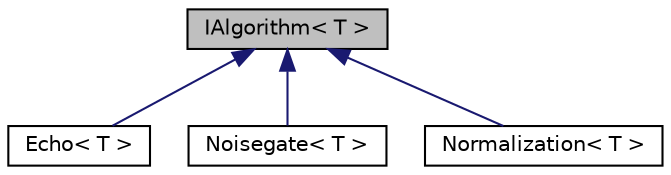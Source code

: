 digraph "IAlgorithm&lt; T &gt;"
{
  edge [fontname="Helvetica",fontsize="10",labelfontname="Helvetica",labelfontsize="10"];
  node [fontname="Helvetica",fontsize="10",shape=record];
  Node0 [label="IAlgorithm\< T \>",height=0.2,width=0.4,color="black", fillcolor="grey75", style="filled", fontcolor="black"];
  Node0 -> Node1 [dir="back",color="midnightblue",fontsize="10",style="solid",fontname="Helvetica"];
  Node1 [label="Echo\< T \>",height=0.2,width=0.4,color="black", fillcolor="white", style="filled",URL="$classEcho.html"];
  Node0 -> Node2 [dir="back",color="midnightblue",fontsize="10",style="solid",fontname="Helvetica"];
  Node2 [label="Noisegate\< T \>",height=0.2,width=0.4,color="black", fillcolor="white", style="filled",URL="$classNoisegate.html"];
  Node0 -> Node3 [dir="back",color="midnightblue",fontsize="10",style="solid",fontname="Helvetica"];
  Node3 [label="Normalization\< T \>",height=0.2,width=0.4,color="black", fillcolor="white", style="filled",URL="$classNormalization.html"];
}
